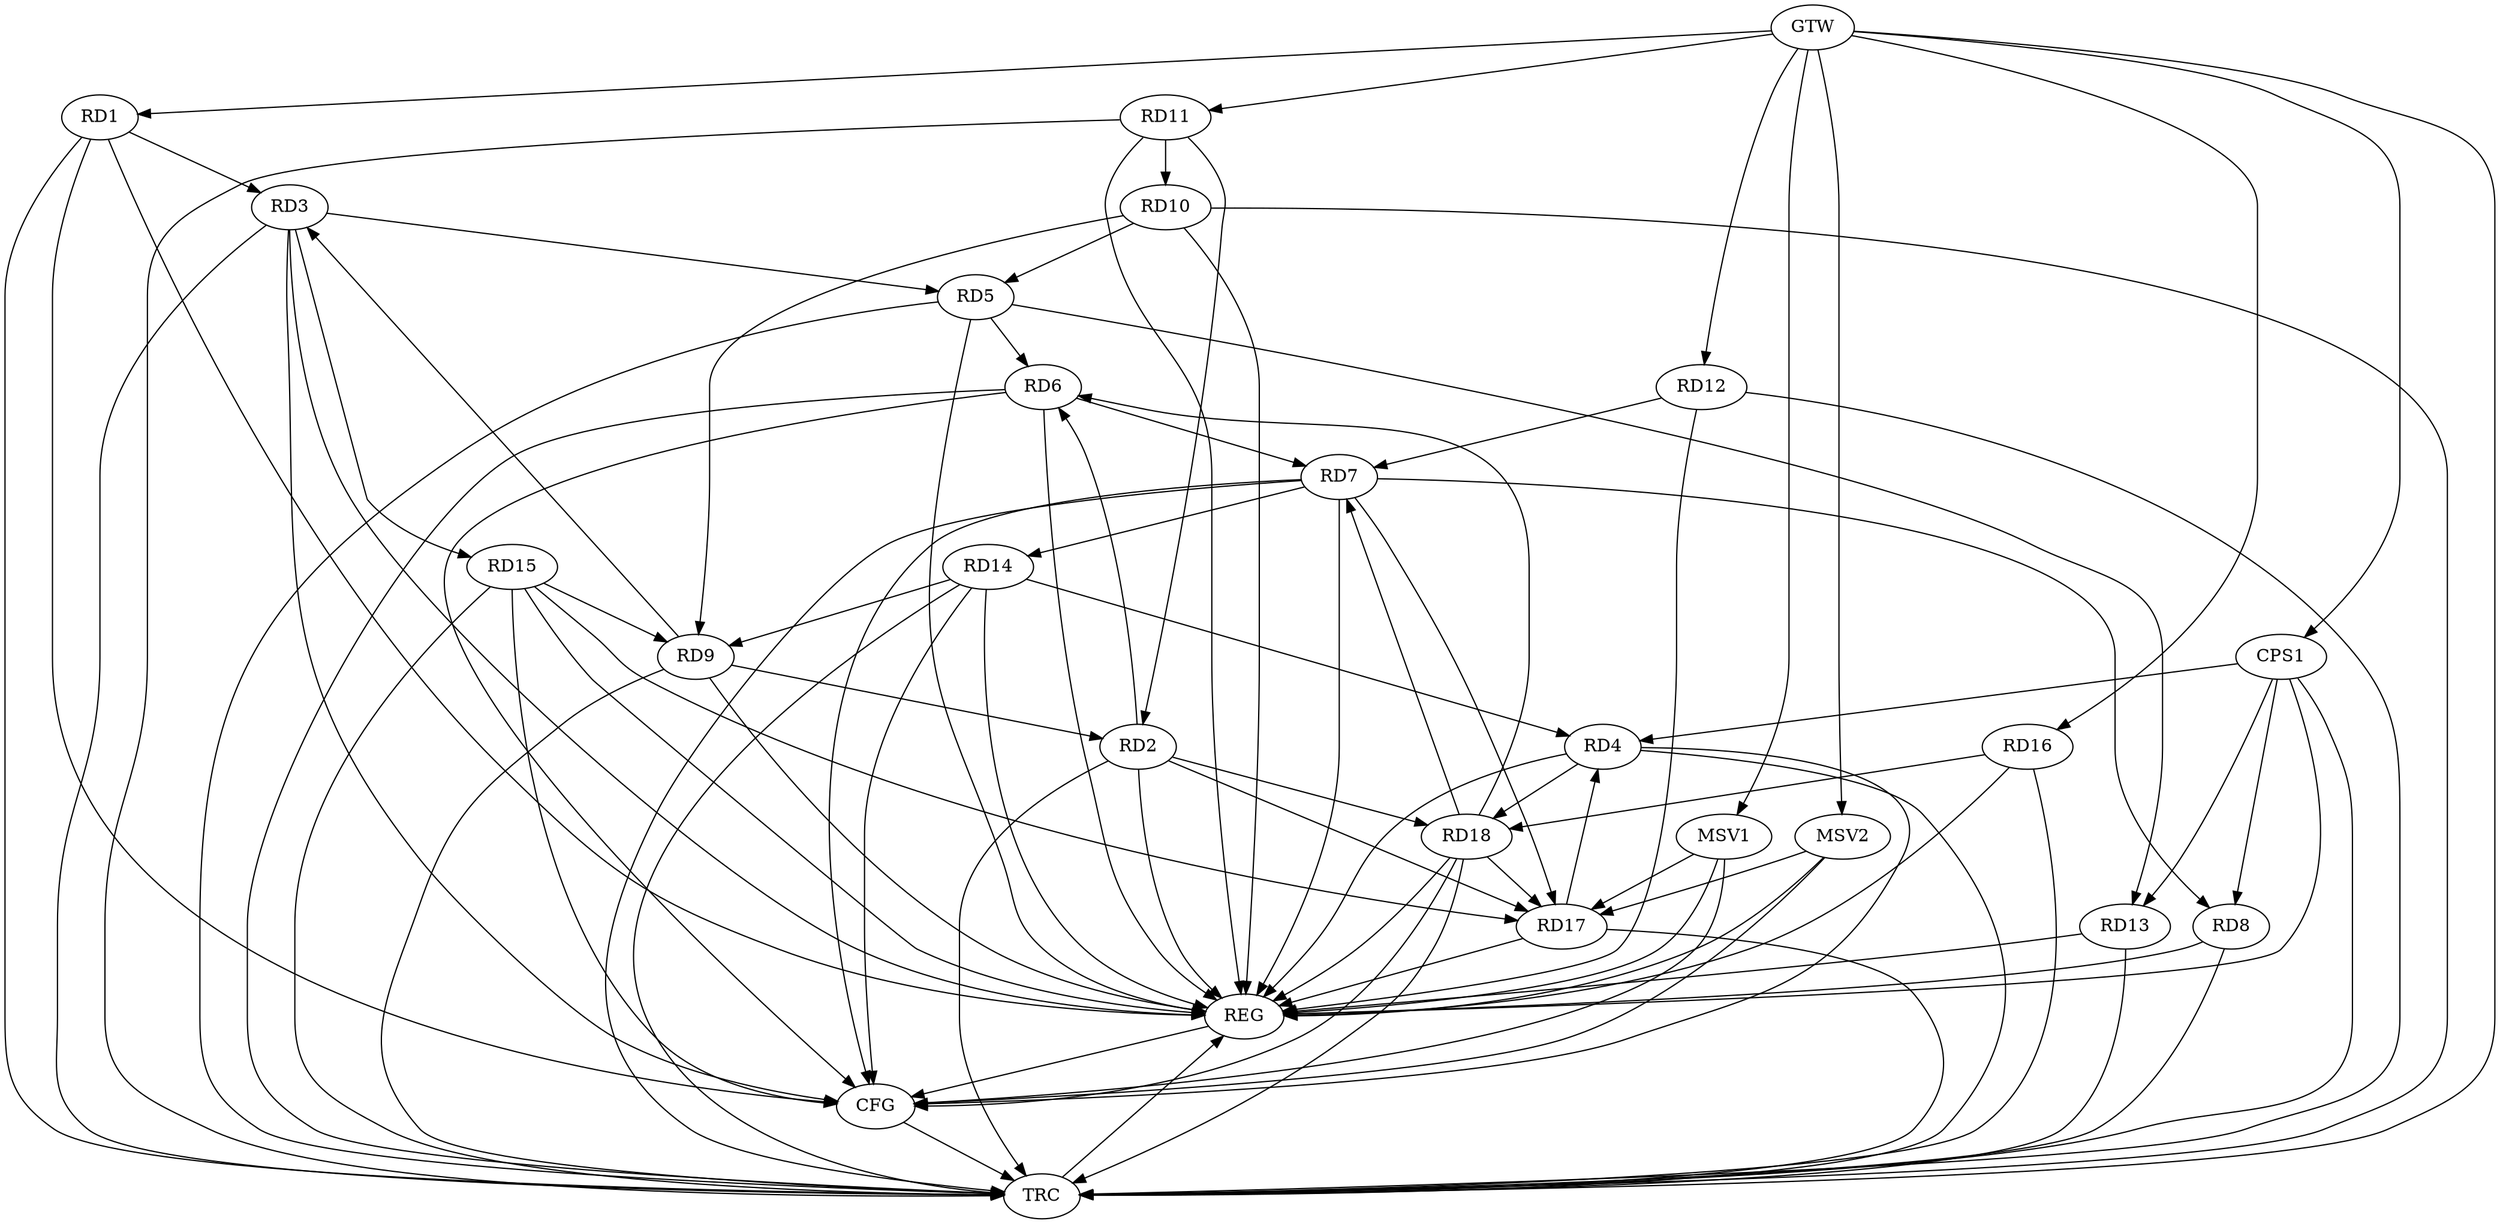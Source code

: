 strict digraph G {
  RD1 [ label="RD1" ];
  RD2 [ label="RD2" ];
  RD3 [ label="RD3" ];
  RD4 [ label="RD4" ];
  RD5 [ label="RD5" ];
  RD6 [ label="RD6" ];
  RD7 [ label="RD7" ];
  RD8 [ label="RD8" ];
  RD9 [ label="RD9" ];
  RD10 [ label="RD10" ];
  RD11 [ label="RD11" ];
  RD12 [ label="RD12" ];
  RD13 [ label="RD13" ];
  RD14 [ label="RD14" ];
  RD15 [ label="RD15" ];
  RD16 [ label="RD16" ];
  RD17 [ label="RD17" ];
  RD18 [ label="RD18" ];
  CPS1 [ label="CPS1" ];
  GTW [ label="GTW" ];
  REG [ label="REG" ];
  CFG [ label="CFG" ];
  TRC [ label="TRC" ];
  MSV1 [ label="MSV1" ];
  MSV2 [ label="MSV2" ];
  RD1 -> RD3;
  RD2 -> RD6;
  RD9 -> RD2;
  RD11 -> RD2;
  RD2 -> RD17;
  RD2 -> RD18;
  RD3 -> RD5;
  RD9 -> RD3;
  RD3 -> RD15;
  RD14 -> RD4;
  RD17 -> RD4;
  RD4 -> RD18;
  RD5 -> RD6;
  RD10 -> RD5;
  RD5 -> RD13;
  RD6 -> RD7;
  RD18 -> RD6;
  RD7 -> RD8;
  RD12 -> RD7;
  RD7 -> RD14;
  RD7 -> RD17;
  RD18 -> RD7;
  RD10 -> RD9;
  RD14 -> RD9;
  RD15 -> RD9;
  RD11 -> RD10;
  RD15 -> RD17;
  RD16 -> RD18;
  RD18 -> RD17;
  CPS1 -> RD8;
  CPS1 -> RD13;
  CPS1 -> RD4;
  GTW -> RD1;
  GTW -> RD11;
  GTW -> RD12;
  GTW -> RD16;
  GTW -> CPS1;
  RD1 -> REG;
  RD2 -> REG;
  RD3 -> REG;
  RD4 -> REG;
  RD5 -> REG;
  RD6 -> REG;
  RD7 -> REG;
  RD8 -> REG;
  RD9 -> REG;
  RD10 -> REG;
  RD11 -> REG;
  RD12 -> REG;
  RD13 -> REG;
  RD14 -> REG;
  RD15 -> REG;
  RD16 -> REG;
  RD17 -> REG;
  RD18 -> REG;
  CPS1 -> REG;
  RD14 -> CFG;
  RD6 -> CFG;
  RD3 -> CFG;
  RD1 -> CFG;
  RD15 -> CFG;
  RD7 -> CFG;
  RD18 -> CFG;
  RD4 -> CFG;
  REG -> CFG;
  RD1 -> TRC;
  RD2 -> TRC;
  RD3 -> TRC;
  RD4 -> TRC;
  RD5 -> TRC;
  RD6 -> TRC;
  RD7 -> TRC;
  RD8 -> TRC;
  RD9 -> TRC;
  RD10 -> TRC;
  RD11 -> TRC;
  RD12 -> TRC;
  RD13 -> TRC;
  RD14 -> TRC;
  RD15 -> TRC;
  RD16 -> TRC;
  RD17 -> TRC;
  RD18 -> TRC;
  CPS1 -> TRC;
  GTW -> TRC;
  CFG -> TRC;
  TRC -> REG;
  MSV1 -> RD17;
  GTW -> MSV1;
  MSV1 -> REG;
  MSV1 -> CFG;
  MSV2 -> RD17;
  GTW -> MSV2;
  MSV2 -> REG;
  MSV2 -> CFG;
}
